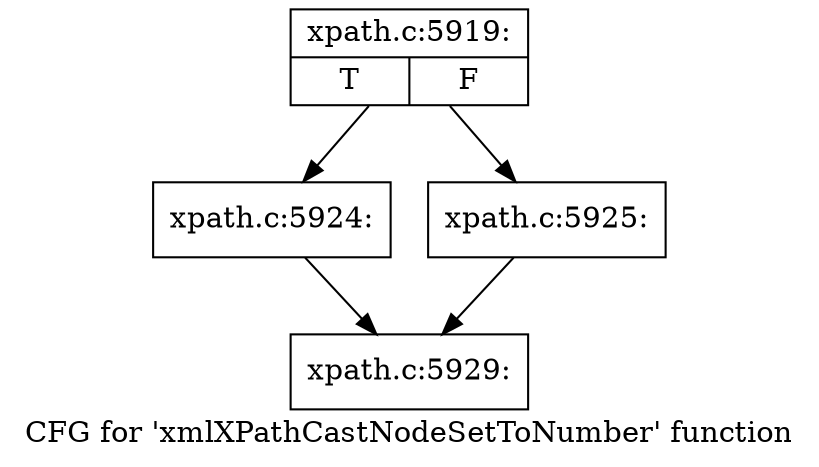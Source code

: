 digraph "CFG for 'xmlXPathCastNodeSetToNumber' function" {
	label="CFG for 'xmlXPathCastNodeSetToNumber' function";

	Node0x55e6b265edf0 [shape=record,label="{xpath.c:5919:|{<s0>T|<s1>F}}"];
	Node0x55e6b265edf0 -> Node0x55e6b265fc20;
	Node0x55e6b265edf0 -> Node0x55e6b265fc70;
	Node0x55e6b265fc20 [shape=record,label="{xpath.c:5924:}"];
	Node0x55e6b265fc20 -> Node0x55e6b265f0a0;
	Node0x55e6b265fc70 [shape=record,label="{xpath.c:5925:}"];
	Node0x55e6b265fc70 -> Node0x55e6b265f0a0;
	Node0x55e6b265f0a0 [shape=record,label="{xpath.c:5929:}"];
}
